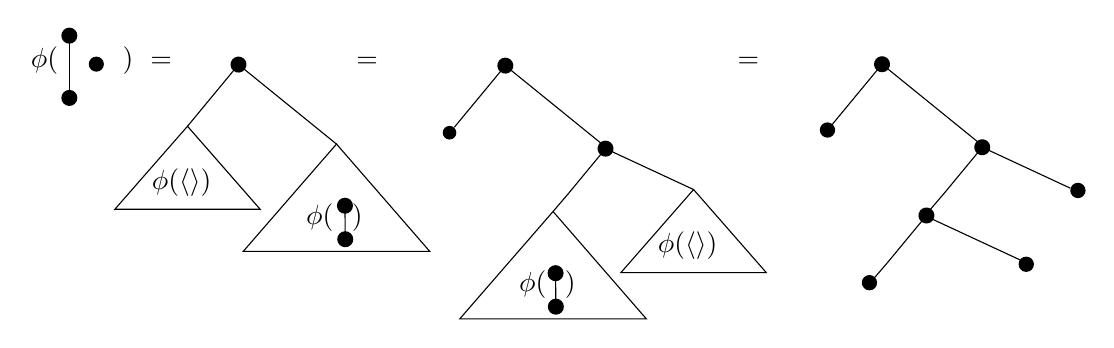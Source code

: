 \begin{tikzpicture}[x=0.75pt,y=0.75pt,yscale=-1,xscale=1]
	%uncomment if require: \path (0,300); %set diagram left start at 0, and has height of 300

	%Straight Lines [id:da1467409507063523]
	\draw    (144.93,41.07) -- (144.93,71.07);
	\draw [shift={(144.93,71.07)}, rotate = 90] [color={rgb, 255:red, 0; green, 0; blue, 0 }  ][fill={rgb, 255:red, 0; green, 0; blue, 0 }  ][line width=0.75]      (0, 0) circle [x radius= 3.35, y radius= 3.35];
	\draw [shift={(144.93,41.07)}, rotate = 90] [color={rgb, 255:red, 0; green, 0; blue, 0 }  ][fill={rgb, 255:red, 0; green, 0; blue, 0 }  ][line width=0.75]      (0, 0) circle [x radius= 3.35, y radius= 3.35];
	%Shape: Circle [id:dp48951213847038366]
	\draw  [fill={rgb, 255:red, 0; green, 0; blue, 0 }  ,fill opacity=1 ] (154.57,54.79) .. controls (154.57,52.93) and (156.07,51.43) .. (157.93,51.43) .. controls (159.78,51.43) and (161.29,52.93) .. (161.29,54.79) .. controls (161.29,56.64) and (159.78,58.14) .. (157.93,58.14) .. controls (156.07,58.14) and (154.57,56.64) .. (154.57,54.79) -- cycle;

	%Straight Lines [id:da5368285010745462]
	\draw    (226.43,55) -- (208.31,76.91) -- (201.86,84.71);
	\draw [shift={(226.43,55)}, rotate = 129.59] [color={rgb, 255:red, 0; green, 0; blue, 0 }  ][fill={rgb, 255:red, 0; green, 0; blue, 0 }  ][line width=0.75]      (0, 0) circle [x radius= 3.35, y radius= 3.35];
	%Shape: Triangle [id:dp5019688866391238]
	\draw   (201.86,84.71) -- (236.86,124.71) -- (166.86,124.71) -- cycle;
	%Shape: Triangle [id:dp12657672899601724]
	\draw   (273.64,93.29) -- (318.57,145) -- (228.71,145) -- cycle;
	%Straight Lines [id:da934069022901869]
	\draw    (226.43,55) -- (273.64,93.29);
	%Straight Lines [id:da2898443038516424]
	\draw    (277.71,123) -- (277.86,139.14);
	\draw [shift={(277.86,139.14)}, rotate = 89.49] [color={rgb, 255:red, 0; green, 0; blue, 0 }  ][fill={rgb, 255:red, 0; green, 0; blue, 0 }  ][line width=0.75]      (0, 0) circle [x radius= 3.35, y radius= 3.35];
	\draw [shift={(277.71,123)}, rotate = 89.49] [color={rgb, 255:red, 0; green, 0; blue, 0 }  ][fill={rgb, 255:red, 0; green, 0; blue, 0 }  ][line width=0.75]      (0, 0) circle [x radius= 3.35, y radius= 3.35];
	%Straight Lines [id:da8113066852584067]
	\draw    (354.98,55.5) -- (336.86,77.41) -- (330.4,85.21);
	\draw [shift={(354.98,55.5)}, rotate = 129.59] [color={rgb, 255:red, 0; green, 0; blue, 0 }  ][fill={rgb, 255:red, 0; green, 0; blue, 0 }  ][line width=0.75]      (0, 0) circle [x radius= 3.35, y radius= 3.35];
	%Straight Lines [id:da7241289121021388]
	\draw    (354.98,55.5) -- (402.19,93.79);
	%Shape: Circle [id:dp6494084453696087]
	\draw  [fill={rgb, 255:red, 0; green, 0; blue, 0 }  ,fill opacity=1 ] (325.1,87.83) .. controls (325.1,86.18) and (326.44,84.83) .. (328.1,84.83) .. controls (329.76,84.83) and (331.1,86.18) .. (331.1,87.83) .. controls (331.1,89.49) and (329.76,90.83) .. (328.1,90.83) .. controls (326.44,90.83) and (325.1,89.49) .. (325.1,87.83) -- cycle;
	%Straight Lines [id:da4037066529287967]
	\draw    (403.26,95.5) -- (385.15,117.41) -- (377.98,125.79);
	\draw [shift={(403.26,95.5)}, rotate = 129.59] [color={rgb, 255:red, 0; green, 0; blue, 0 }  ][fill={rgb, 255:red, 0; green, 0; blue, 0 }  ][line width=0.75]      (0, 0) circle [x radius= 3.35, y radius= 3.35];
	%Shape: Triangle [id:dp04881880314765141]
	\draw   (445.69,115.21) -- (480.69,155.21) -- (410.69,155.21) -- cycle;

	%Shape: Triangle [id:dp12559883893437063]
	\draw   (377.98,125.79) -- (422.9,177.5) -- (333.05,177.5) -- cycle;
	%Straight Lines [id:da48087885685526743]
	\draw    (379.19,155.5) -- (379.33,171.64);
	\draw [shift={(379.33,171.64)}, rotate = 89.49] [color={rgb, 255:red, 0; green, 0; blue, 0 }  ][fill={rgb, 255:red, 0; green, 0; blue, 0 }  ][line width=0.75]      (0, 0) circle [x radius= 3.35, y radius= 3.35];
	\draw [shift={(379.19,155.5)}, rotate = 89.49] [color={rgb, 255:red, 0; green, 0; blue, 0 }  ][fill={rgb, 255:red, 0; green, 0; blue, 0 }  ][line width=0.75]      (0, 0) circle [x radius= 3.35, y radius= 3.35];
	%Straight Lines [id:da02388870469608051]
	\draw    (403.26,95.5) -- (445.69,115.21);
	%Straight Lines [id:da6273665141516217]
	\draw    (536.48,54.83) -- (518.36,76.74) -- (511.9,84.55);
	\draw [shift={(536.48,54.83)}, rotate = 129.59] [color={rgb, 255:red, 0; green, 0; blue, 0 }  ][fill={rgb, 255:red, 0; green, 0; blue, 0 }  ][line width=0.75]      (0, 0) circle [x radius= 3.35, y radius= 3.35];
	%Straight Lines [id:da5905284436508569]
	\draw    (536.48,54.83) -- (583.69,93.12);
	%Straight Lines [id:da2030740854922638]
	\draw    (584.76,94.83) -- (566.65,116.74) -- (559.48,125.12);
	\draw [shift={(584.76,94.83)}, rotate = 129.59] [color={rgb, 255:red, 0; green, 0; blue, 0 }  ][fill={rgb, 255:red, 0; green, 0; blue, 0 }  ][line width=0.75]      (0, 0) circle [x radius= 3.35, y radius= 3.35];
	%Straight Lines [id:da49066689108397754]
	\draw    (584.76,94.83) -- (627.19,114.55);
	%Straight Lines [id:da38720603069737713]
	\draw    (557.87,127.72) -- (539.76,149.63) -- (532.59,158.01);
	\draw [shift={(557.87,127.72)}, rotate = 129.59] [color={rgb, 255:red, 0; green, 0; blue, 0 }  ][fill={rgb, 255:red, 0; green, 0; blue, 0 }  ][line width=0.75]      (0, 0) circle [x radius= 3.35, y radius= 3.35];
	%Straight Lines [id:da1048947282900694]
	\draw    (560.76,129.5) -- (603.19,149.21);
	%Shape: Circle [id:dp32417892244375524]
	\draw  [fill={rgb, 255:red, 0; green, 0; blue, 0 }  ,fill opacity=1 ] (533.82,160.09) .. controls (533.82,158.2) and (532.3,156.67) .. (530.41,156.67) .. controls (528.53,156.67) and (527,158.2) .. (527,160.09) .. controls (527,161.97) and (528.53,163.5) .. (530.41,163.5) .. controls (532.3,163.5) and (533.82,161.97) .. (533.82,160.09) -- cycle;
	%Shape: Circle [id:dp9675952466326133]
	\draw  [fill={rgb, 255:red, 0; green, 0; blue, 0 }  ,fill opacity=1 ] (513.6,86.53) .. controls (513.6,84.65) and (512.07,83.12) .. (510.19,83.12) .. controls (508.3,83.12) and (506.78,84.65) .. (506.78,86.53) .. controls (506.78,88.42) and (508.3,89.94) .. (510.19,89.94) .. controls (512.07,89.94) and (513.6,88.42) .. (513.6,86.53) -- cycle;

	%Shape: Circle [id:dp5658104800173653]
	\draw  [fill={rgb, 255:red, 0; green, 0; blue, 0 }  ,fill opacity=1 ] (609.38,151.2) .. controls (609.38,149.31) and (607.85,147.79) .. (605.97,147.79) .. controls (604.08,147.79) and (602.55,149.31) .. (602.55,151.2) .. controls (602.55,153.08) and (604.08,154.61) .. (605.97,154.61) .. controls (607.85,154.61) and (609.38,153.08) .. (609.38,151.2) -- cycle;
	%Shape: Circle [id:dp12193907009892957]
	\draw  [fill={rgb, 255:red, 0; green, 0; blue, 0 }  ,fill opacity=1 ] (634.27,115.64) .. controls (634.27,113.76) and (632.74,112.23) .. (630.86,112.23) .. controls (628.97,112.23) and (627.44,113.76) .. (627.44,115.64) .. controls (627.44,117.53) and (628.97,119.06) .. (630.86,119.06) .. controls (632.74,119.06) and (634.27,117.53) .. (634.27,115.64) -- cycle;


	% Text Node
	\draw (125.12,44.91) node [anchor=north west][inner sep=0.75pt]    {$\phi ( \ \ \ \ \ \ \ ) \ =\ \ \ \ \ \ \ \ \ \ \ \ \ \ \ \ \ \ \ \ =\ \ \ \ \ \ \ \ \ \ \ \ \ \ \ \ \ \ \ \ \ \ \ \ \ \ \ \ \ \ \ \ \ \ \ \ \ \ \ =\ $};
	% Text Node
	\draw (427.26,134.33) node [anchor=north west][inner sep=0.75pt]    {$\phi ( \langle \rangle )$};
	% Text Node
	\draw (183.43,103.83) node [anchor=north west][inner sep=0.75pt]    {$\phi ( \langle \rangle )$};
	% Text Node
	\draw (257.75,120.69) node [anchor=north west][inner sep=0.75pt]    {$\phi ( \ \ )$};
	% Text Node
	\draw (360.33,153.19) node [anchor=north west][inner sep=0.75pt]    {$\phi ( \ \ )$};


\end{tikzpicture}
